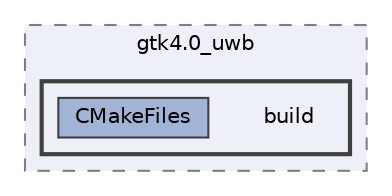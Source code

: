 digraph "D:/github/gtk4.0_uwb/build"
{
 // LATEX_PDF_SIZE
  bgcolor="transparent";
  edge [fontname=Helvetica,fontsize=10,labelfontname=Helvetica,labelfontsize=10];
  node [fontname=Helvetica,fontsize=10,shape=box,height=0.2,width=0.4];
  compound=true
  subgraph clusterdir_fd32216270b3951a38ee56489445cdd4 {
    graph [ bgcolor="#edf0f7", pencolor="grey50", label="gtk4.0_uwb", fontname=Helvetica,fontsize=10 style="filled,dashed", URL="dir_fd32216270b3951a38ee56489445cdd4.html",tooltip=""]
  subgraph clusterdir_3913ab04657ddad6b86cd2bf90acd900 {
    graph [ bgcolor="#edf0f7", pencolor="grey25", label="", fontname=Helvetica,fontsize=10 style="filled,bold", URL="dir_3913ab04657ddad6b86cd2bf90acd900.html",tooltip=""]
    dir_3913ab04657ddad6b86cd2bf90acd900 [shape=plaintext, label="build"];
  dir_c1a3ca5e6e85e081a56eee23b126edda [label="CMakeFiles", fillcolor="#a2b4d6", color="grey25", style="filled", URL="dir_c1a3ca5e6e85e081a56eee23b126edda.html",tooltip=""];
  }
  }
}
